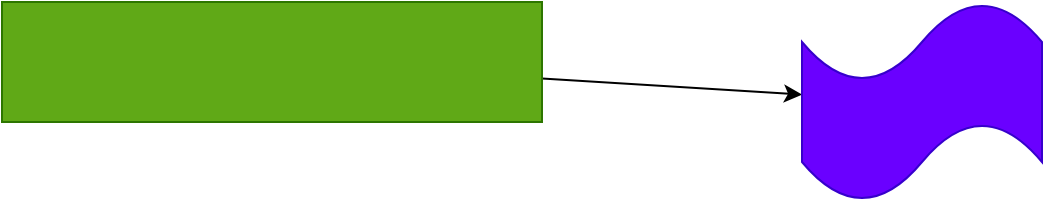 <mxfile>
    <diagram id="FOZpu846kZHoQ5YrAlmP" name="Page-1">
        <mxGraphModel dx="1267" dy="644" grid="1" gridSize="10" guides="1" tooltips="1" connect="1" arrows="1" fold="1" page="1" pageScale="1" pageWidth="827" pageHeight="1169" math="0" shadow="0">
            <root>
                <mxCell id="0"/>
                <mxCell id="1" parent="0"/>
                <mxCell id="4" value="" style="edgeStyle=none;html=1;" parent="1" source="2" target="3" edge="1">
                    <mxGeometry relative="1" as="geometry"/>
                </mxCell>
                <mxCell id="2" value="" style="rounded=0;whiteSpace=wrap;html=1;fillColor=#60a917;fontColor=#ffffff;strokeColor=#2D7600;" parent="1" vertex="1">
                    <mxGeometry x="130" y="220" width="270" height="60" as="geometry"/>
                </mxCell>
                <mxCell id="3" value="" style="shape=tape;whiteSpace=wrap;html=1;fillColor=#6a00ff;strokeColor=#3700CC;fontColor=#ffffff;rounded=0;" parent="1" vertex="1">
                    <mxGeometry x="530" y="220" width="120" height="100" as="geometry"/>
                </mxCell>
            </root>
        </mxGraphModel>
    </diagram>
</mxfile>